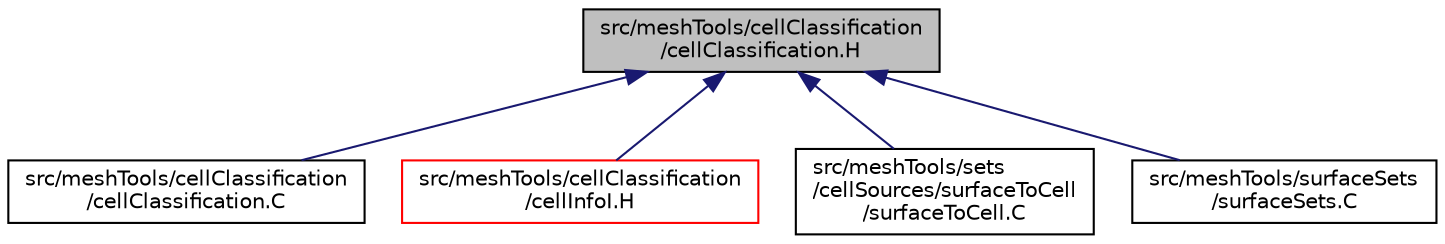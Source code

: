 digraph "src/meshTools/cellClassification/cellClassification.H"
{
  bgcolor="transparent";
  edge [fontname="Helvetica",fontsize="10",labelfontname="Helvetica",labelfontsize="10"];
  node [fontname="Helvetica",fontsize="10",shape=record];
  Node161 [label="src/meshTools/cellClassification\l/cellClassification.H",height=0.2,width=0.4,color="black", fillcolor="grey75", style="filled", fontcolor="black"];
  Node161 -> Node162 [dir="back",color="midnightblue",fontsize="10",style="solid",fontname="Helvetica"];
  Node162 [label="src/meshTools/cellClassification\l/cellClassification.C",height=0.2,width=0.4,color="black",URL="$a08099.html"];
  Node161 -> Node163 [dir="back",color="midnightblue",fontsize="10",style="solid",fontname="Helvetica"];
  Node163 [label="src/meshTools/cellClassification\l/cellInfoI.H",height=0.2,width=0.4,color="red",URL="$a08111.html"];
  Node161 -> Node166 [dir="back",color="midnightblue",fontsize="10",style="solid",fontname="Helvetica"];
  Node166 [label="src/meshTools/sets\l/cellSources/surfaceToCell\l/surfaceToCell.C",height=0.2,width=0.4,color="black",URL="$a08639.html"];
  Node161 -> Node167 [dir="back",color="midnightblue",fontsize="10",style="solid",fontname="Helvetica"];
  Node167 [label="src/meshTools/surfaceSets\l/surfaceSets.C",height=0.2,width=0.4,color="black",URL="$a08855.html"];
}
